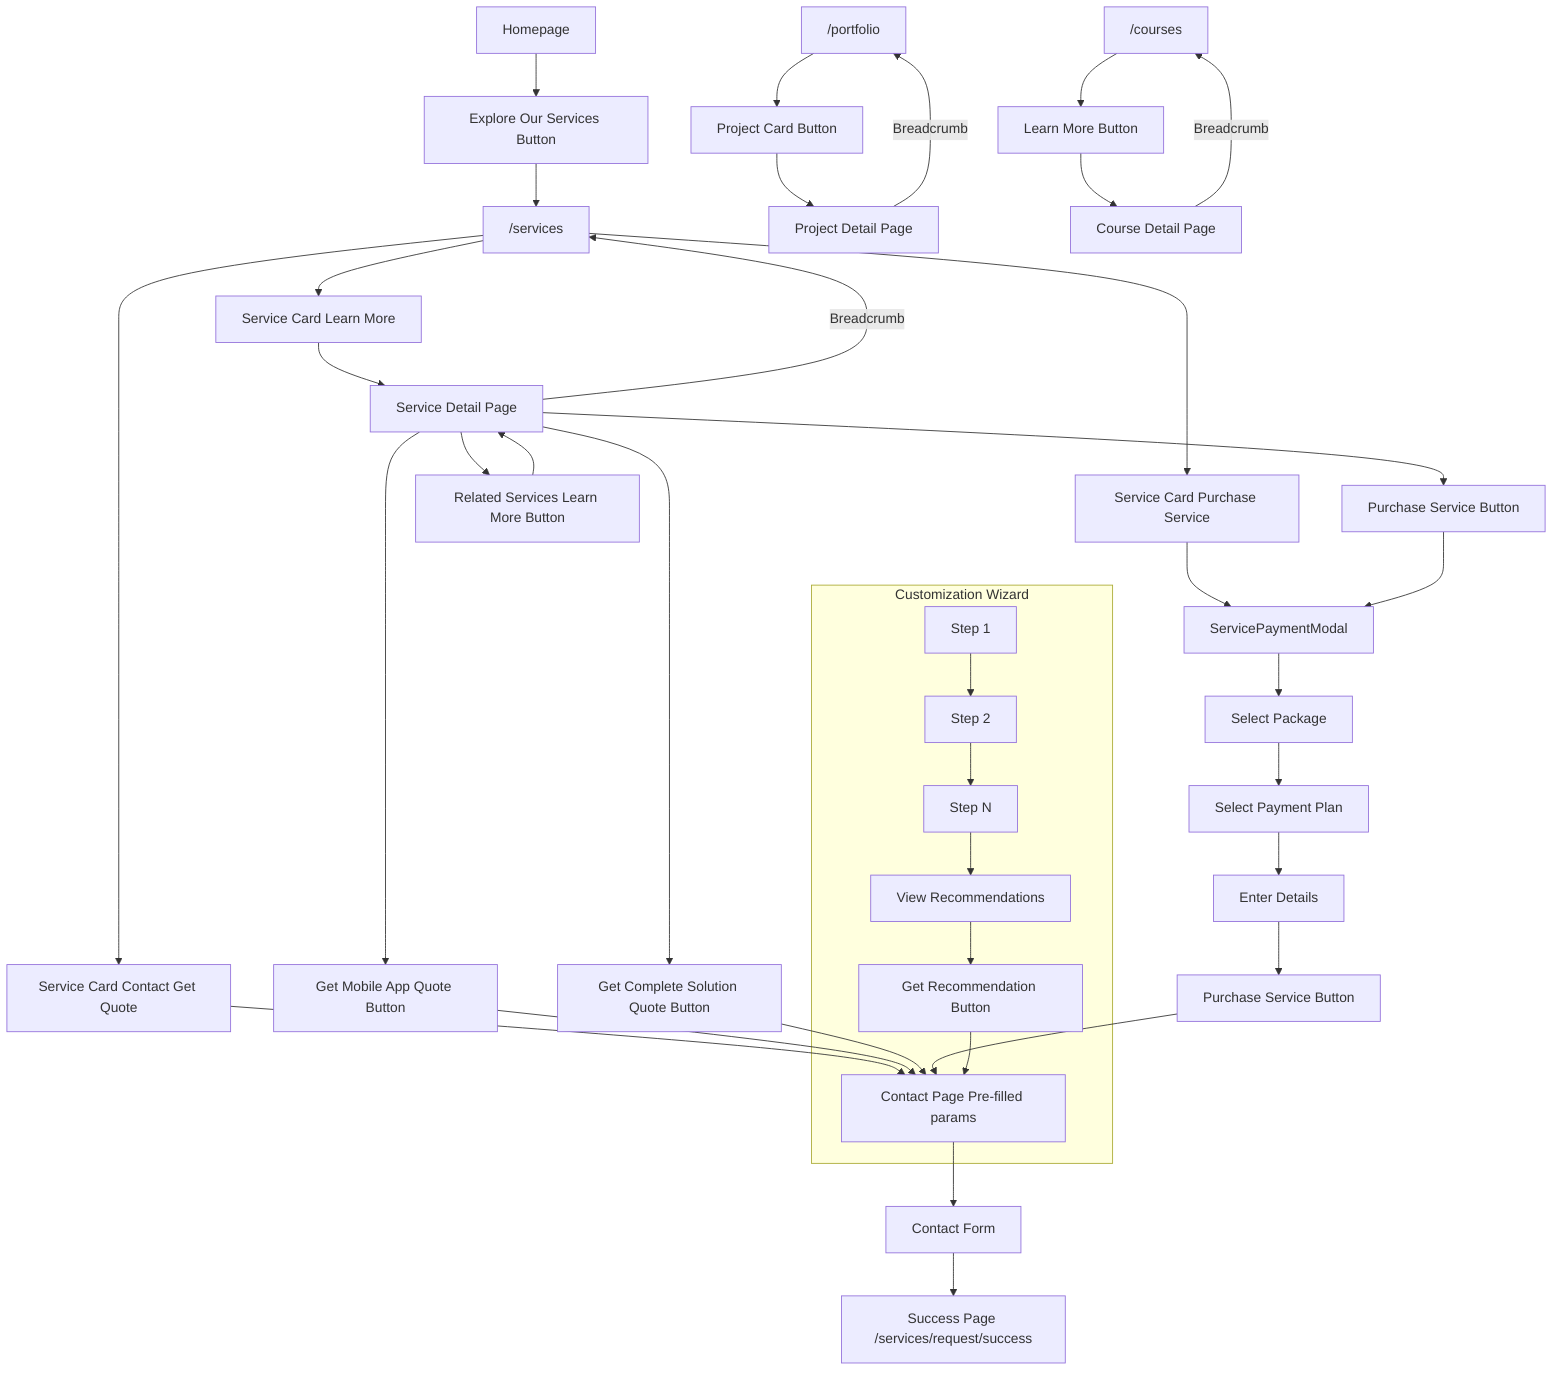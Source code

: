 flowchart TD
    A[Homepage] --> B[Explore Our Services Button]
    B --> C["/services"]
    C --> D1[Service Card Learn More]
    C --> D2[Service Card Purchase Service]
    C --> D3[Service Card Contact Get Quote]
    D1 --> E[Service Detail Page]
    D2 --> F[ServicePaymentModal]
    D3 --> G[Contact Page Pre-filled params]

    E --> E1[Purchase Service Button]
    E --> E2[Get Mobile App Quote Button]
    E --> E3[Get Complete Solution Quote Button]
    E --> E4[Related Services Learn More Button]
    E1 --> F
    E2 --> G
    E3 --> G
    E4 --> E

    F --> F1[Select Package]
    F1 --> F2[Select Payment Plan]
    F2 --> F3[Enter Details]
    F3 --> F4[Purchase Service Button]
    F4 --> G
    G --> H[Contact Form]
    H --> I[Success Page /services/request/success]

    %% Wizard Flow
    subgraph Wizard [Customization Wizard]
      W1[Step 1]
      W2[Step 2]
      W3[Step N]
      W4[View Recommendations]
      W5[Get Recommendation Button]
      W1 --> W2 --> W3 --> W4 --> W5
      W5 --> G
    end

    %% Portfolio Flow
    P1["/portfolio"]
    P1 --> P2[Project Card Button]
    P2 --> P3[Project Detail Page]

    %% Courses Flow
    C1["/courses"]
    C1 --> C2[Learn More Button]
    C2 --> C3[Course Detail Page]

    %% Breadcrumbs/Back Navigation
    E -->|Breadcrumb| C
    P3 -->|Breadcrumb| P1
    C3 -->|Breadcrumb| C1